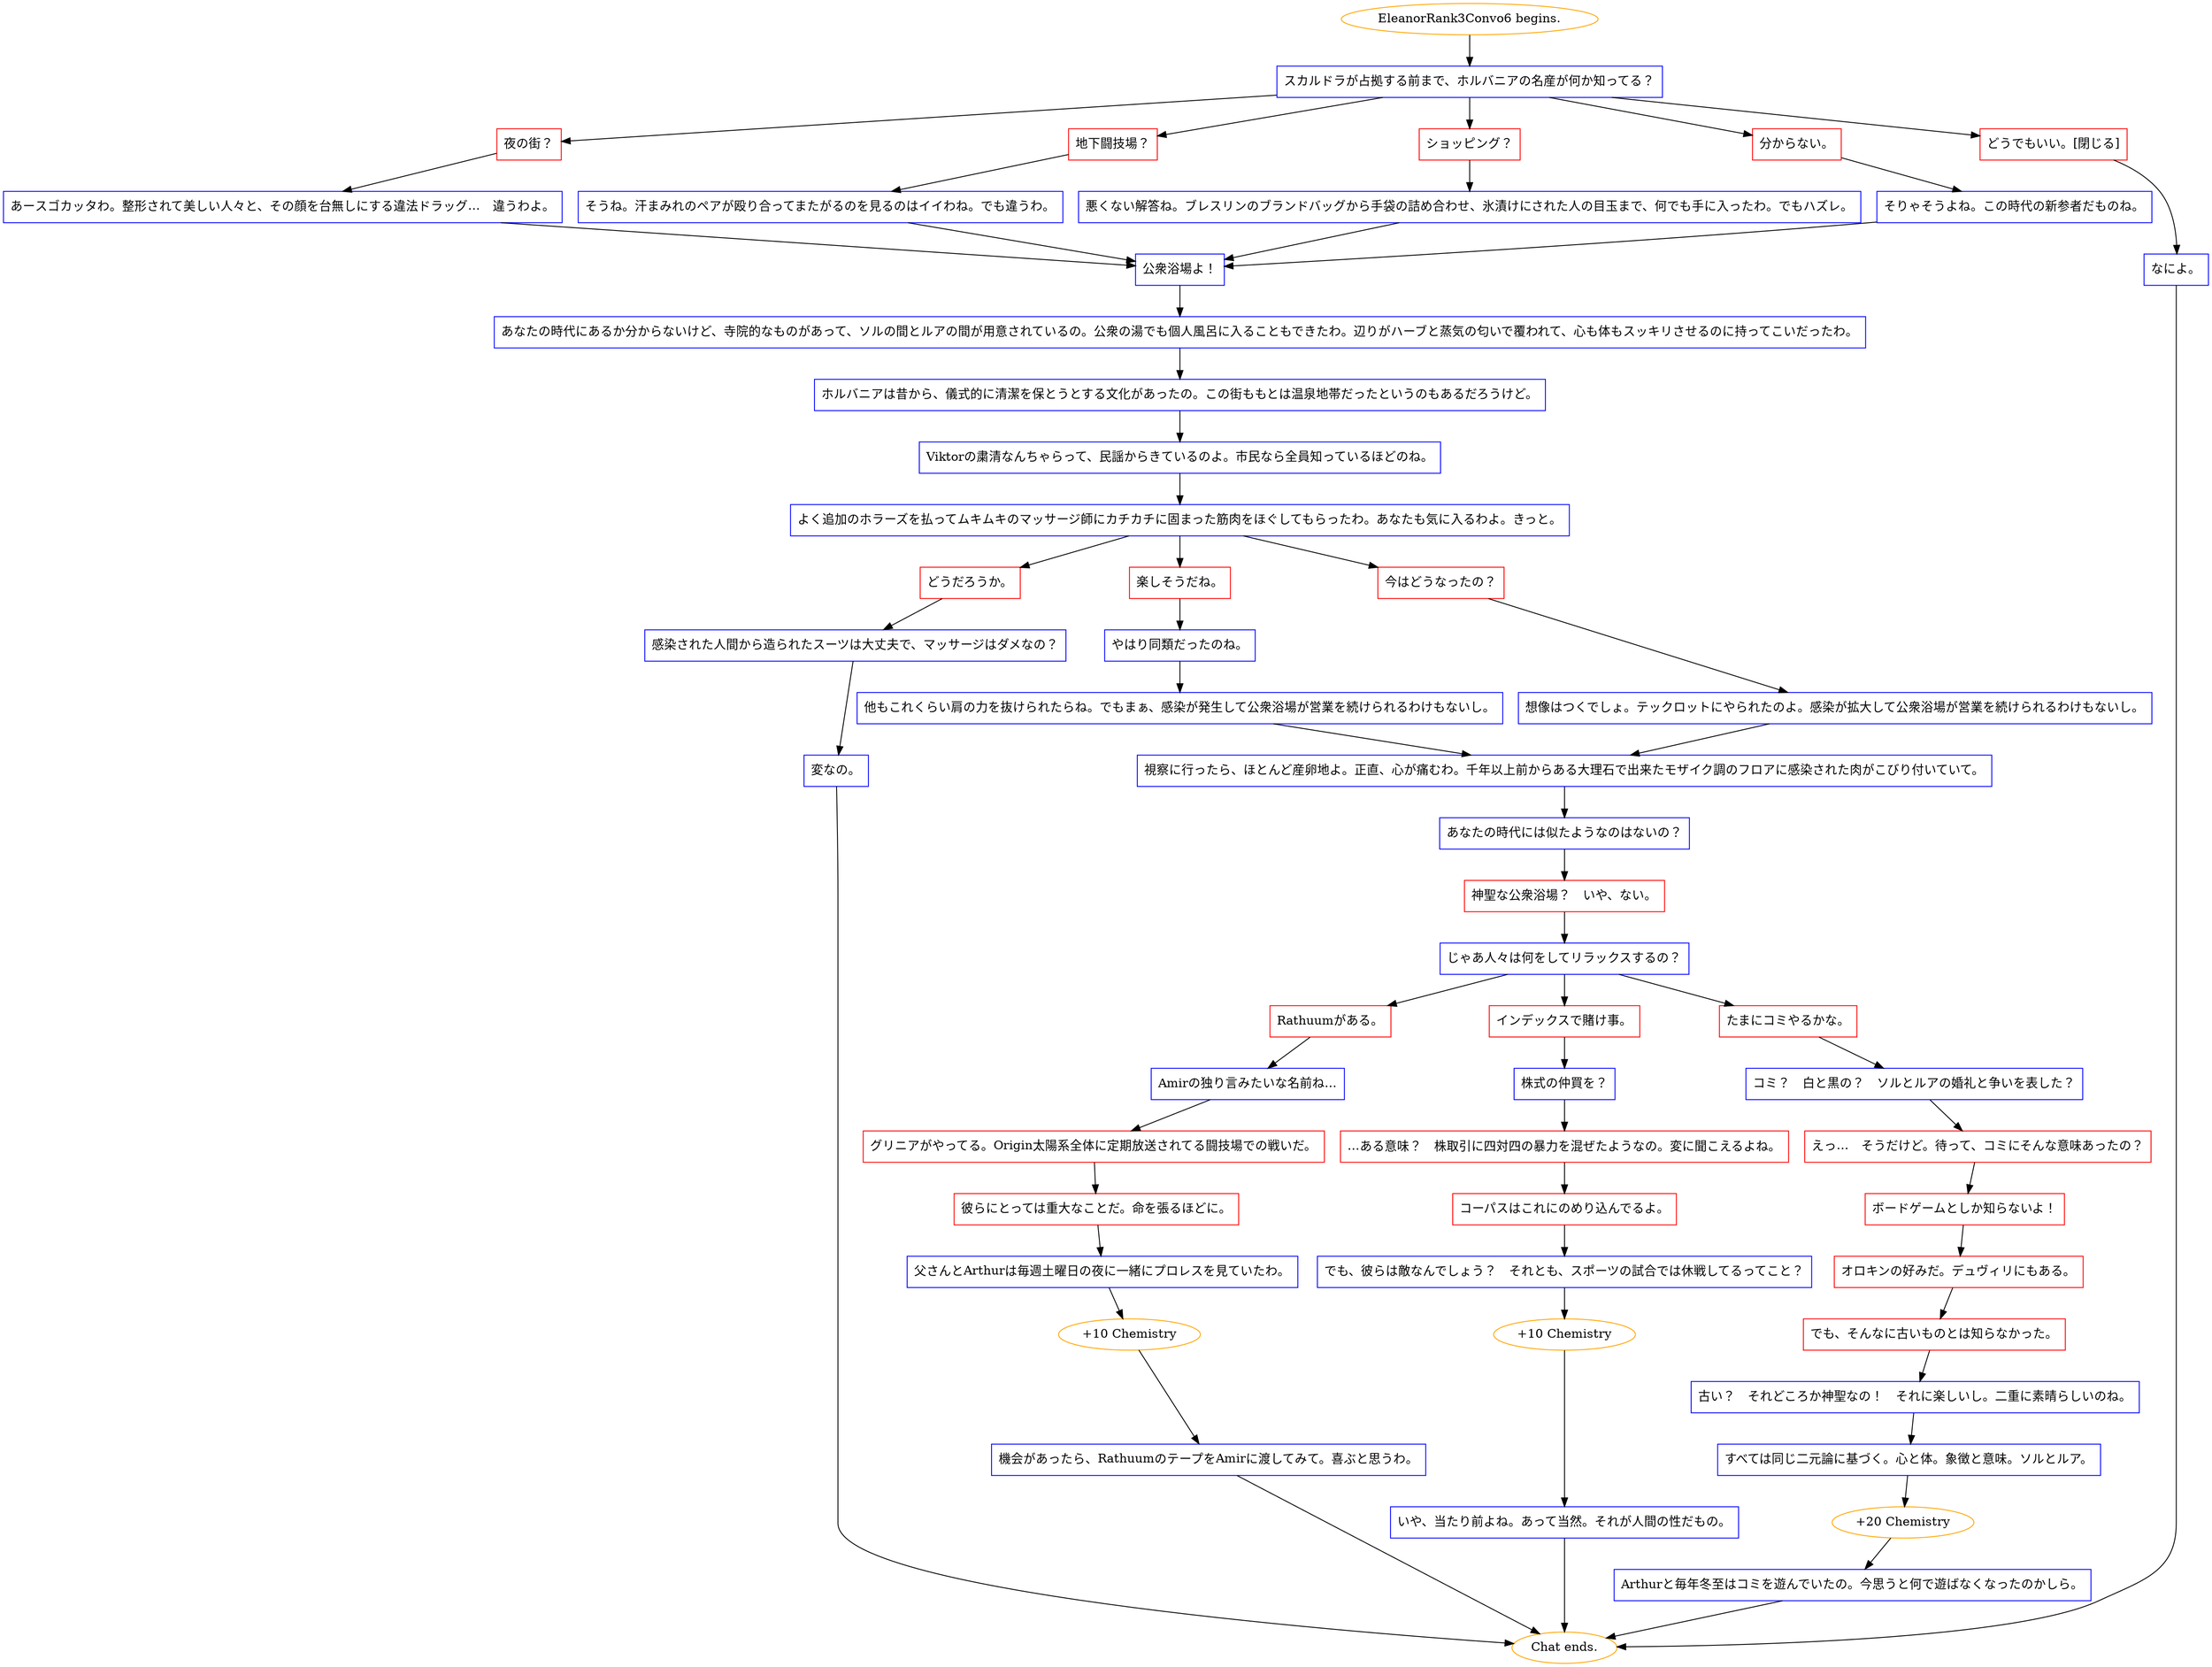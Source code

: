 digraph {
	"EleanorRank3Convo6 begins." [color=orange];
		"EleanorRank3Convo6 begins." -> j1746768189;
	j1746768189 [label="スカルドラが占拠する前まで、ホルバニアの名産が何か知ってる？",shape=box,color=blue];
		j1746768189 -> j374594746;
		j1746768189 -> j2812453005;
		j1746768189 -> j1938925346;
		j1746768189 -> j177769614;
		j1746768189 -> j2791212684;
	j374594746 [label="夜の街？",shape=box,color=red];
		j374594746 -> j2163647100;
	j2812453005 [label="地下闘技場？",shape=box,color=red];
		j2812453005 -> j3800432401;
	j1938925346 [label="ショッピング？",shape=box,color=red];
		j1938925346 -> j3893670762;
	j177769614 [label="分からない。",shape=box,color=red];
		j177769614 -> j4277155520;
	j2791212684 [label="どうでもいい。[閉じる]",shape=box,color=red];
		j2791212684 -> j1316755259;
	j2163647100 [label="あースゴカッタわ。整形されて美しい人々と、その顔を台無しにする違法ドラッグ…　違うわよ。",shape=box,color=blue];
		j2163647100 -> j2944506569;
	j3800432401 [label="そうね。汗まみれのペアが殴り合ってまたがるのを見るのはイイわね。でも違うわ。",shape=box,color=blue];
		j3800432401 -> j2944506569;
	j3893670762 [label="悪くない解答ね。ブレスリンのブランドバッグから手袋の詰め合わせ、氷漬けにされた人の目玉まで、何でも手に入ったわ。でもハズレ。",shape=box,color=blue];
		j3893670762 -> j2944506569;
	j4277155520 [label="そりゃそうよね。この時代の新参者だものね。",shape=box,color=blue];
		j4277155520 -> j2944506569;
	j1316755259 [label="なによ。",shape=box,color=blue];
		j1316755259 -> "Chat ends.";
	j2944506569 [label="公衆浴場よ！",shape=box,color=blue];
		j2944506569 -> j716603569;
	"Chat ends." [color=orange];
	j716603569 [label="あなたの時代にあるか分からないけど、寺院的なものがあって、ソルの間とルアの間が用意されているの。公衆の湯でも個人風呂に入ることもできたわ。辺りがハーブと蒸気の匂いで覆われて、心も体もスッキリさせるのに持ってこいだったわ。",shape=box,color=blue];
		j716603569 -> j391231821;
	j391231821 [label="ホルバニアは昔から、儀式的に清潔を保とうとする文化があったの。この街ももとは温泉地帯だったというのもあるだろうけど。",shape=box,color=blue];
		j391231821 -> j2231815663;
	j2231815663 [label="Viktorの粛清なんちゃらって、民謡からきているのよ。市民なら全員知っているほどのね。",shape=box,color=blue];
		j2231815663 -> j3185080661;
	j3185080661 [label="よく追加のホラーズを払ってムキムキのマッサージ師にカチカチに固まった筋肉をほぐしてもらったわ。あなたも気に入るわよ。きっと。",shape=box,color=blue];
		j3185080661 -> j3973252018;
		j3185080661 -> j1585220739;
		j3185080661 -> j773106965;
	j3973252018 [label="どうだろうか。",shape=box,color=red];
		j3973252018 -> j256536256;
	j1585220739 [label="楽しそうだね。",shape=box,color=red];
		j1585220739 -> j1232947173;
	j773106965 [label="今はどうなったの？",shape=box,color=red];
		j773106965 -> j591752882;
	j256536256 [label="感染された人間から造られたスーツは大丈夫で、マッサージはダメなの？",shape=box,color=blue];
		j256536256 -> j4077030655;
	j1232947173 [label="やはり同類だったのね。",shape=box,color=blue];
		j1232947173 -> j2578975776;
	j591752882 [label="想像はつくでしょ。テックロットにやられたのよ。感染が拡大して公衆浴場が営業を続けられるわけもないし。",shape=box,color=blue];
		j591752882 -> j4241979785;
	j4077030655 [label="変なの。",shape=box,color=blue];
		j4077030655 -> "Chat ends.";
	j2578975776 [label="他もこれくらい肩の力を抜けられたらね。でもまぁ、感染が発生して公衆浴場が営業を続けられるわけもないし。",shape=box,color=blue];
		j2578975776 -> j4241979785;
	j4241979785 [label="視察に行ったら、ほとんど産卵地よ。正直、心が痛むわ。千年以上前からある大理石で出来たモザイク調のフロアに感染された肉がこびり付いていて。",shape=box,color=blue];
		j4241979785 -> j1353628091;
	j1353628091 [label="あなたの時代には似たようなのはないの？",shape=box,color=blue];
		j1353628091 -> j894688974;
	j894688974 [label="神聖な公衆浴場？　いや、ない。",shape=box,color=red];
		j894688974 -> j4110810096;
	j4110810096 [label="じゃあ人々は何をしてリラックスするの？",shape=box,color=blue];
		j4110810096 -> j356354782;
		j4110810096 -> j2444464256;
		j4110810096 -> j2870415752;
	j356354782 [label="Rathuumがある。",shape=box,color=red];
		j356354782 -> j2224566603;
	j2444464256 [label="インデックスで賭け事。",shape=box,color=red];
		j2444464256 -> j3264591093;
	j2870415752 [label="たまにコミやるかな。",shape=box,color=red];
		j2870415752 -> j526622076;
	j2224566603 [label="Amirの独り言みたいな名前ね…",shape=box,color=blue];
		j2224566603 -> j586336779;
	j3264591093 [label="株式の仲買を？",shape=box,color=blue];
		j3264591093 -> j1341388506;
	j526622076 [label="コミ？　白と黒の？　ソルとルアの婚礼と争いを表した？",shape=box,color=blue];
		j526622076 -> j1707662132;
	j586336779 [label="グリニアがやってる。Origin太陽系全体に定期放送されてる闘技場での戦いだ。",shape=box,color=red];
		j586336779 -> j3811952188;
	j1341388506 [label="…ある意味？　株取引に四対四の暴力を混ぜたようなの。変に聞こえるよね。",shape=box,color=red];
		j1341388506 -> j2615762630;
	j1707662132 [label="えっ…　そうだけど。待って、コミにそんな意味あったの？",shape=box,color=red];
		j1707662132 -> j1168642069;
	j3811952188 [label="彼らにとっては重大なことだ。命を張るほどに。",shape=box,color=red];
		j3811952188 -> j4114557800;
	j2615762630 [label="コーパスはこれにのめり込んでるよ。",shape=box,color=red];
		j2615762630 -> j4279815558;
	j1168642069 [label="ボードゲームとしか知らないよ！",shape=box,color=red];
		j1168642069 -> j2060049644;
	j4114557800 [label="父さんとArthurは毎週土曜日の夜に一緒にプロレスを見ていたわ。",shape=box,color=blue];
		j4114557800 -> j4292367165;
	j4279815558 [label="でも、彼らは敵なんでしょう？　それとも、スポーツの試合では休戦してるってこと？",shape=box,color=blue];
		j4279815558 -> j4100512501;
	j2060049644 [label="オロキンの好みだ。デュヴィリにもある。",shape=box,color=red];
		j2060049644 -> j780916027;
	j4292367165 [label="+10 Chemistry",color=orange];
		j4292367165 -> j3826479535;
	j4100512501 [label="+10 Chemistry",color=orange];
		j4100512501 -> j957935371;
	j780916027 [label="でも、そんなに古いものとは知らなかった。",shape=box,color=red];
		j780916027 -> j983504471;
	j3826479535 [label="機会があったら、RathuumのテープをAmirに渡してみて。喜ぶと思うわ。",shape=box,color=blue];
		j3826479535 -> "Chat ends.";
	j957935371 [label="いや、当たり前よね。あって当然。それが人間の性だもの。",shape=box,color=blue];
		j957935371 -> "Chat ends.";
	j983504471 [label="古い？　それどころか神聖なの！　それに楽しいし。二重に素晴らしいのね。",shape=box,color=blue];
		j983504471 -> j3425614315;
	j3425614315 [label="すべては同じ二元論に基づく。心と体。象徴と意味。ソルとルア。",shape=box,color=blue];
		j3425614315 -> j725809063;
	j725809063 [label="+20 Chemistry",color=orange];
		j725809063 -> j4067933502;
	j4067933502 [label="Arthurと毎年冬至はコミを遊んでいたの。今思うと何で遊ばなくなったのかしら。",shape=box,color=blue];
		j4067933502 -> "Chat ends.";
}